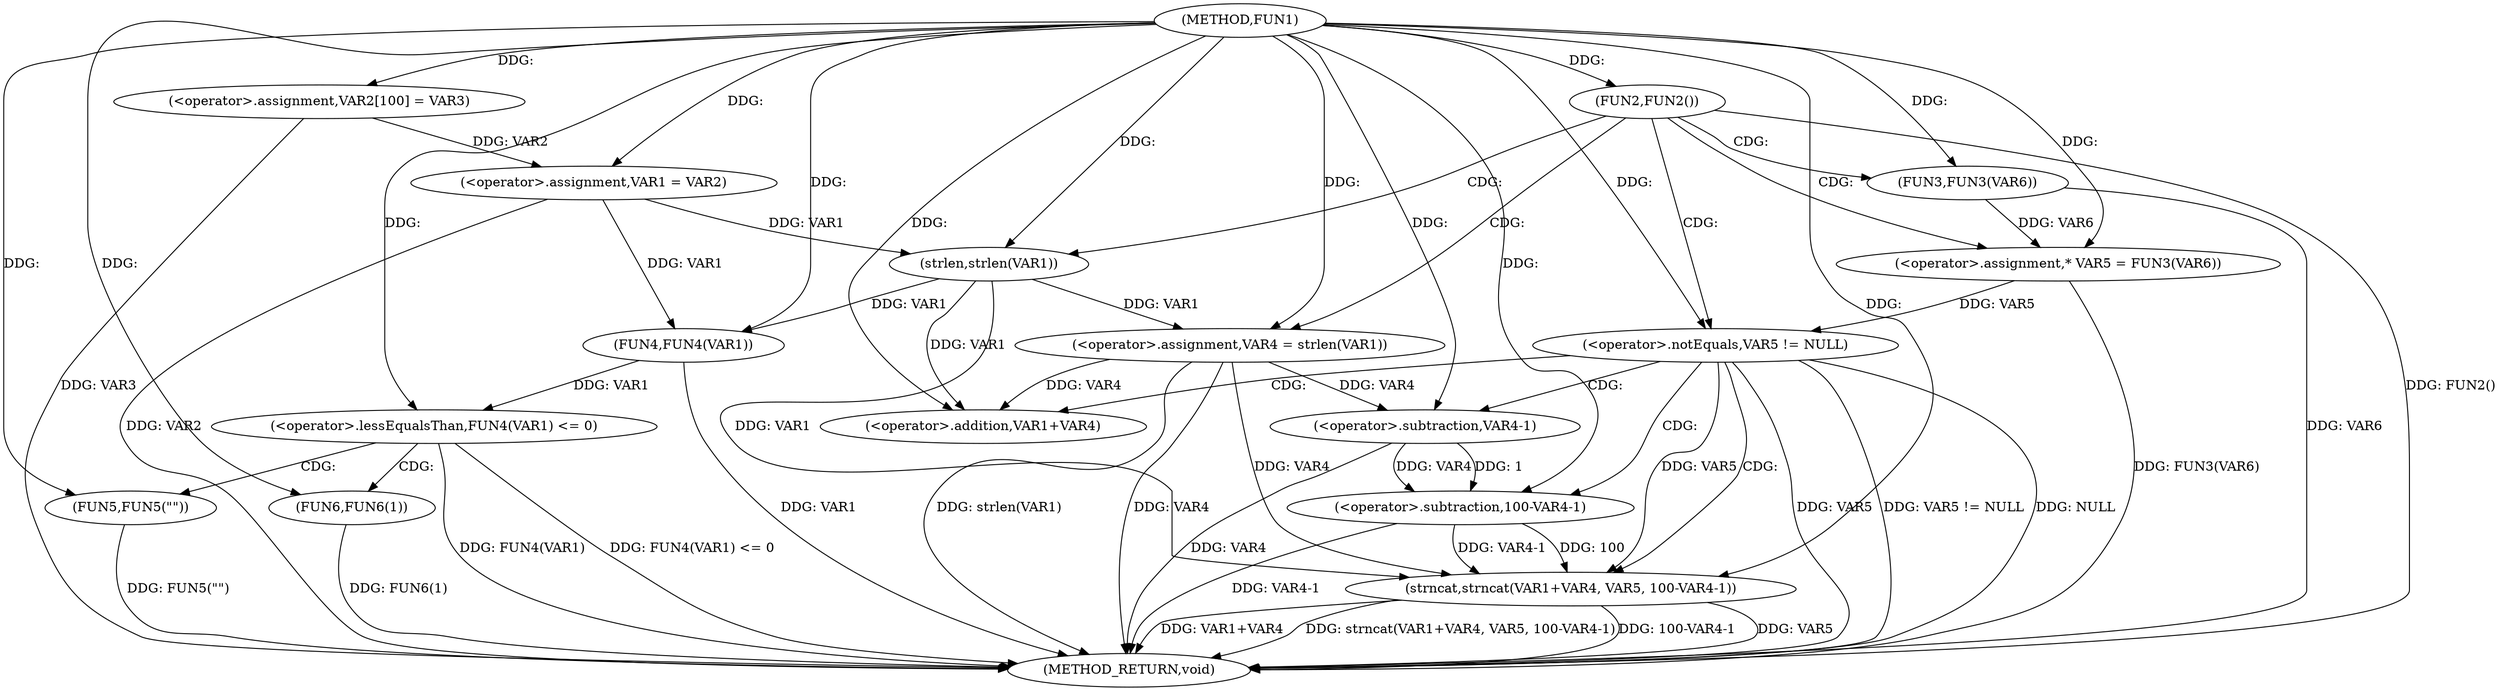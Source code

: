 digraph FUN1 {  
"1000100" [label = "(METHOD,FUN1)" ]
"1000149" [label = "(METHOD_RETURN,void)" ]
"1000104" [label = "(<operator>.assignment,VAR2[100] = VAR3)" ]
"1000107" [label = "(<operator>.assignment,VAR1 = VAR2)" ]
"1000111" [label = "(FUN2,FUN2())" ]
"1000115" [label = "(<operator>.assignment,VAR4 = strlen(VAR1))" ]
"1000117" [label = "(strlen,strlen(VAR1))" ]
"1000120" [label = "(<operator>.assignment,* VAR5 = FUN3(VAR6))" ]
"1000122" [label = "(FUN3,FUN3(VAR6))" ]
"1000125" [label = "(<operator>.notEquals,VAR5 != NULL)" ]
"1000129" [label = "(strncat,strncat(VAR1+VAR4, VAR5, 100-VAR4-1))" ]
"1000130" [label = "(<operator>.addition,VAR1+VAR4)" ]
"1000134" [label = "(<operator>.subtraction,100-VAR4-1)" ]
"1000136" [label = "(<operator>.subtraction,VAR4-1)" ]
"1000140" [label = "(<operator>.lessEqualsThan,FUN4(VAR1) <= 0)" ]
"1000141" [label = "(FUN4,FUN4(VAR1))" ]
"1000145" [label = "(FUN5,FUN5(\"\"))" ]
"1000147" [label = "(FUN6,FUN6(1))" ]
  "1000115" -> "1000149"  [ label = "DDG: strlen(VAR1)"] 
  "1000141" -> "1000149"  [ label = "DDG: VAR1"] 
  "1000125" -> "1000149"  [ label = "DDG: VAR5 != NULL"] 
  "1000140" -> "1000149"  [ label = "DDG: FUN4(VAR1) <= 0"] 
  "1000125" -> "1000149"  [ label = "DDG: NULL"] 
  "1000129" -> "1000149"  [ label = "DDG: VAR5"] 
  "1000129" -> "1000149"  [ label = "DDG: VAR1+VAR4"] 
  "1000125" -> "1000149"  [ label = "DDG: VAR5"] 
  "1000122" -> "1000149"  [ label = "DDG: VAR6"] 
  "1000140" -> "1000149"  [ label = "DDG: FUN4(VAR1)"] 
  "1000129" -> "1000149"  [ label = "DDG: strncat(VAR1+VAR4, VAR5, 100-VAR4-1)"] 
  "1000129" -> "1000149"  [ label = "DDG: 100-VAR4-1"] 
  "1000134" -> "1000149"  [ label = "DDG: VAR4-1"] 
  "1000120" -> "1000149"  [ label = "DDG: FUN3(VAR6)"] 
  "1000145" -> "1000149"  [ label = "DDG: FUN5(\"\")"] 
  "1000147" -> "1000149"  [ label = "DDG: FUN6(1)"] 
  "1000111" -> "1000149"  [ label = "DDG: FUN2()"] 
  "1000115" -> "1000149"  [ label = "DDG: VAR4"] 
  "1000136" -> "1000149"  [ label = "DDG: VAR4"] 
  "1000104" -> "1000149"  [ label = "DDG: VAR3"] 
  "1000107" -> "1000149"  [ label = "DDG: VAR2"] 
  "1000100" -> "1000104"  [ label = "DDG: "] 
  "1000104" -> "1000107"  [ label = "DDG: VAR2"] 
  "1000100" -> "1000107"  [ label = "DDG: "] 
  "1000100" -> "1000111"  [ label = "DDG: "] 
  "1000117" -> "1000115"  [ label = "DDG: VAR1"] 
  "1000100" -> "1000115"  [ label = "DDG: "] 
  "1000107" -> "1000117"  [ label = "DDG: VAR1"] 
  "1000100" -> "1000117"  [ label = "DDG: "] 
  "1000122" -> "1000120"  [ label = "DDG: VAR6"] 
  "1000100" -> "1000120"  [ label = "DDG: "] 
  "1000100" -> "1000122"  [ label = "DDG: "] 
  "1000120" -> "1000125"  [ label = "DDG: VAR5"] 
  "1000100" -> "1000125"  [ label = "DDG: "] 
  "1000117" -> "1000129"  [ label = "DDG: VAR1"] 
  "1000100" -> "1000129"  [ label = "DDG: "] 
  "1000115" -> "1000129"  [ label = "DDG: VAR4"] 
  "1000117" -> "1000130"  [ label = "DDG: VAR1"] 
  "1000100" -> "1000130"  [ label = "DDG: "] 
  "1000115" -> "1000130"  [ label = "DDG: VAR4"] 
  "1000125" -> "1000129"  [ label = "DDG: VAR5"] 
  "1000134" -> "1000129"  [ label = "DDG: 100"] 
  "1000134" -> "1000129"  [ label = "DDG: VAR4-1"] 
  "1000100" -> "1000134"  [ label = "DDG: "] 
  "1000136" -> "1000134"  [ label = "DDG: VAR4"] 
  "1000136" -> "1000134"  [ label = "DDG: 1"] 
  "1000100" -> "1000136"  [ label = "DDG: "] 
  "1000115" -> "1000136"  [ label = "DDG: VAR4"] 
  "1000141" -> "1000140"  [ label = "DDG: VAR1"] 
  "1000107" -> "1000141"  [ label = "DDG: VAR1"] 
  "1000117" -> "1000141"  [ label = "DDG: VAR1"] 
  "1000100" -> "1000141"  [ label = "DDG: "] 
  "1000100" -> "1000140"  [ label = "DDG: "] 
  "1000100" -> "1000145"  [ label = "DDG: "] 
  "1000100" -> "1000147"  [ label = "DDG: "] 
  "1000111" -> "1000125"  [ label = "CDG: "] 
  "1000111" -> "1000120"  [ label = "CDG: "] 
  "1000111" -> "1000117"  [ label = "CDG: "] 
  "1000111" -> "1000115"  [ label = "CDG: "] 
  "1000111" -> "1000122"  [ label = "CDG: "] 
  "1000125" -> "1000129"  [ label = "CDG: "] 
  "1000125" -> "1000130"  [ label = "CDG: "] 
  "1000125" -> "1000136"  [ label = "CDG: "] 
  "1000125" -> "1000134"  [ label = "CDG: "] 
  "1000140" -> "1000147"  [ label = "CDG: "] 
  "1000140" -> "1000145"  [ label = "CDG: "] 
}
